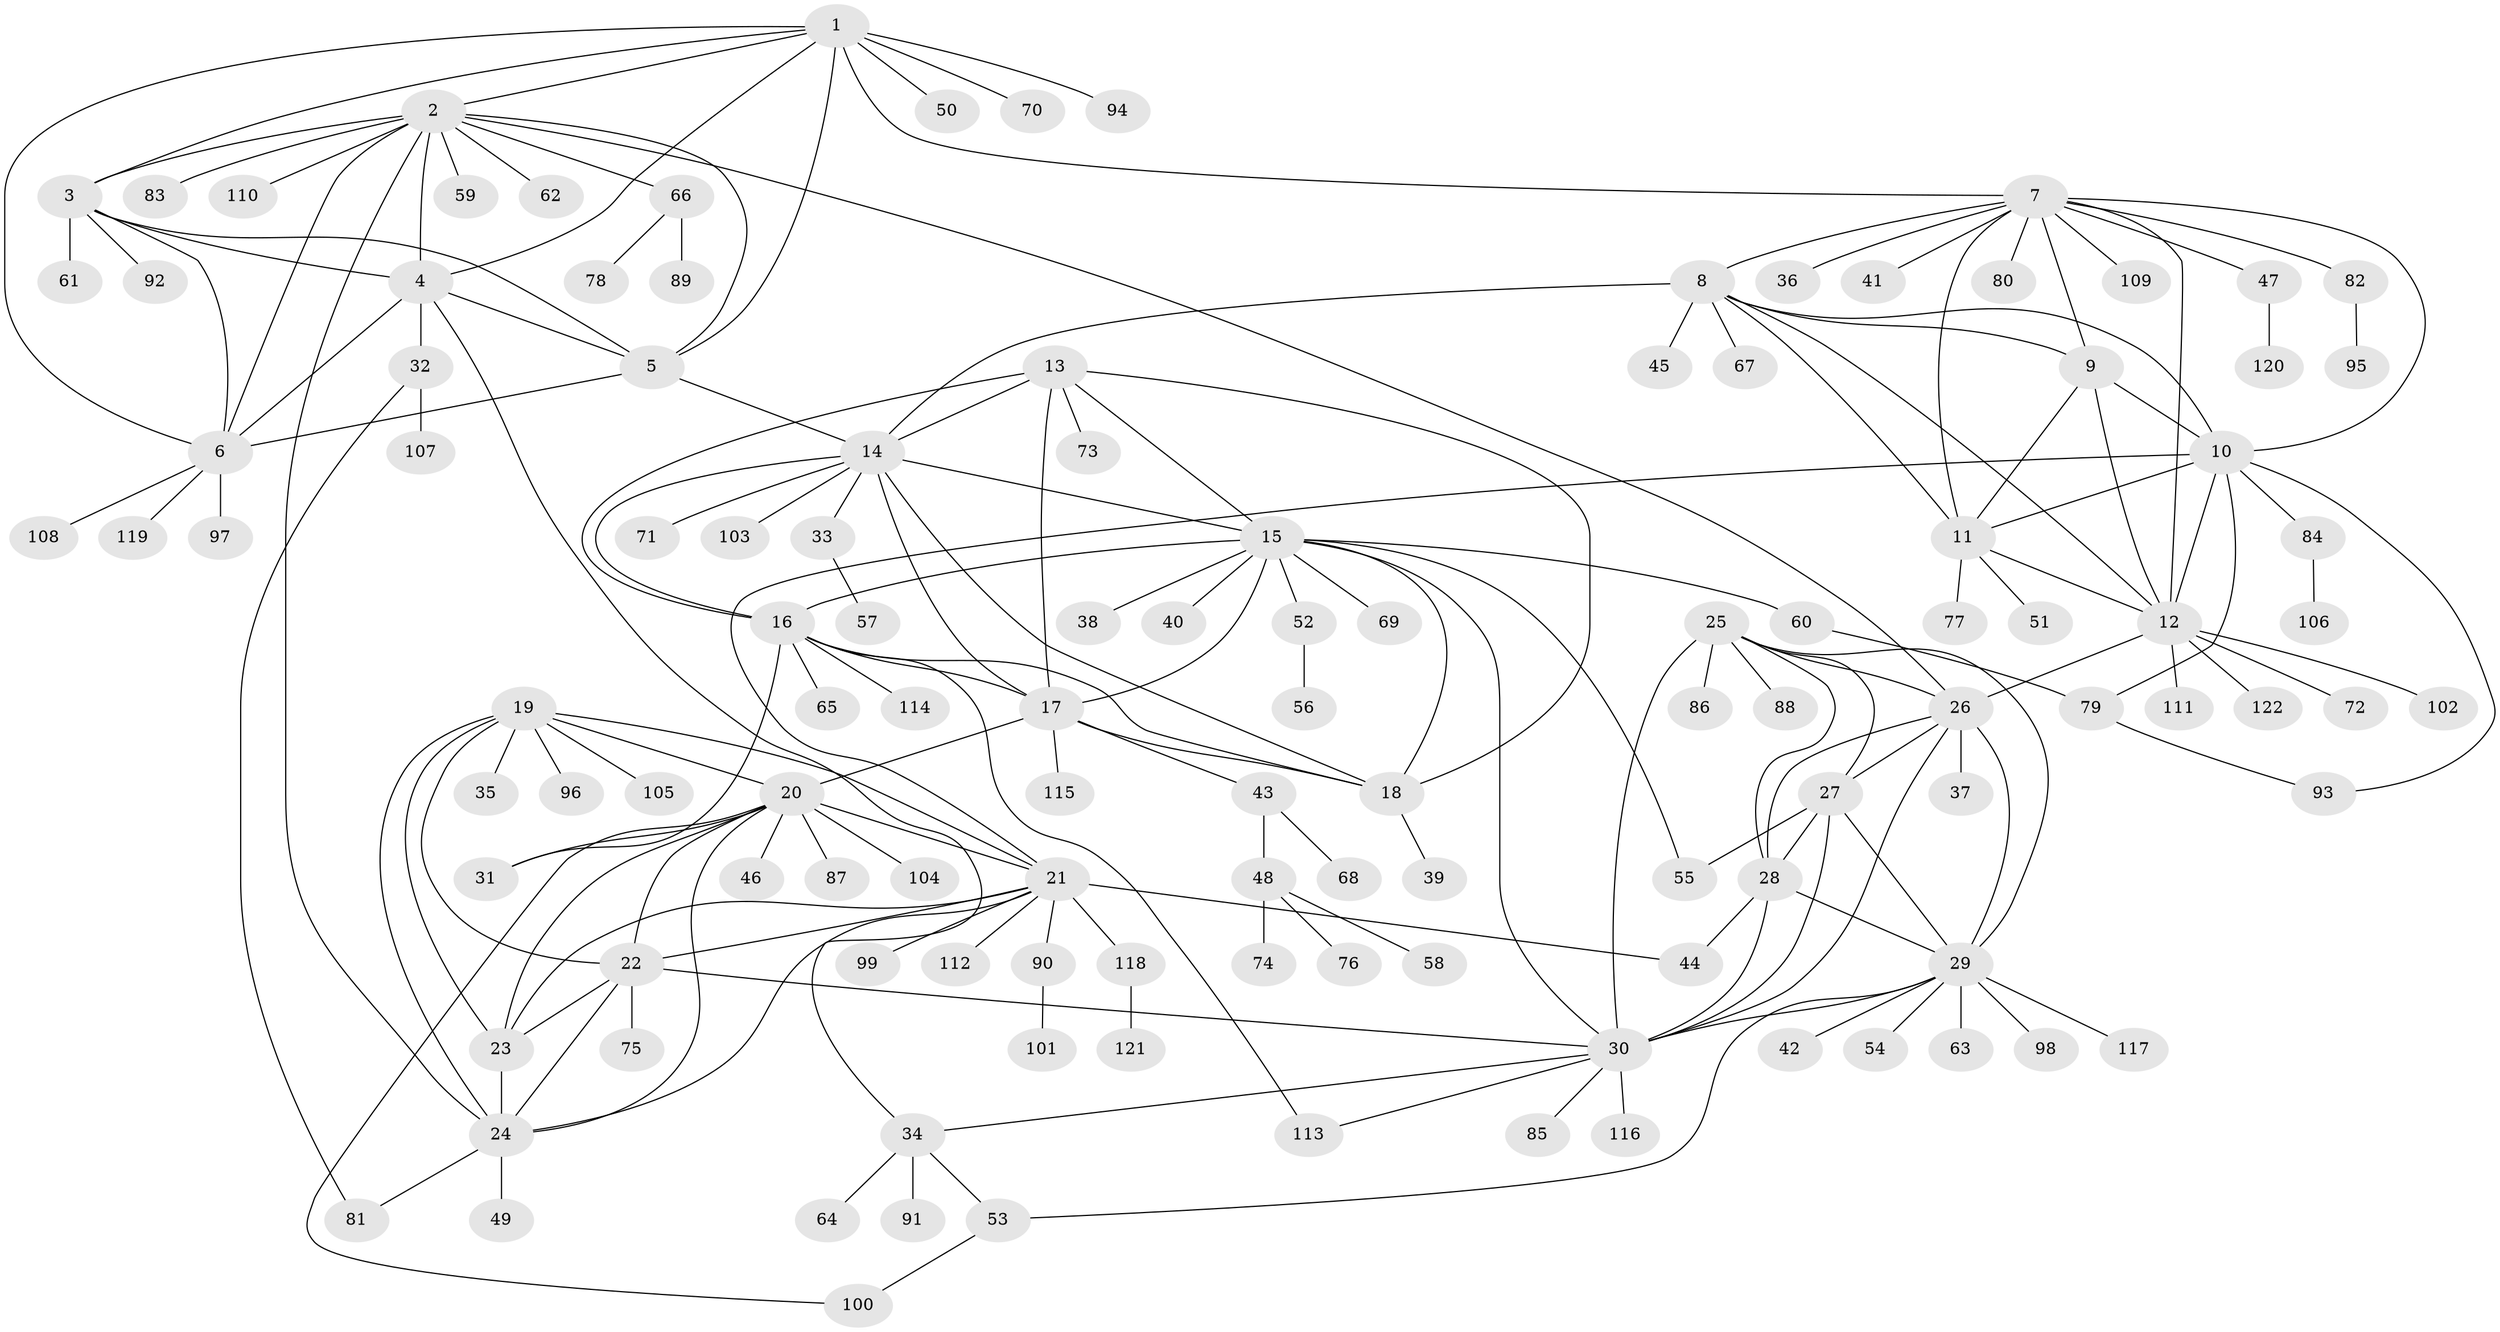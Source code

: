 // coarse degree distribution, {7: 0.03125, 10: 0.041666666666666664, 5: 0.041666666666666664, 9: 0.020833333333333332, 11: 0.020833333333333332, 6: 0.052083333333333336, 4: 0.03125, 15: 0.010416666666666666, 12: 0.010416666666666666, 13: 0.010416666666666666, 3: 0.03125, 2: 0.09375, 1: 0.6041666666666666}
// Generated by graph-tools (version 1.1) at 2025/52/02/27/25 19:52:22]
// undirected, 122 vertices, 187 edges
graph export_dot {
graph [start="1"]
  node [color=gray90,style=filled];
  1;
  2;
  3;
  4;
  5;
  6;
  7;
  8;
  9;
  10;
  11;
  12;
  13;
  14;
  15;
  16;
  17;
  18;
  19;
  20;
  21;
  22;
  23;
  24;
  25;
  26;
  27;
  28;
  29;
  30;
  31;
  32;
  33;
  34;
  35;
  36;
  37;
  38;
  39;
  40;
  41;
  42;
  43;
  44;
  45;
  46;
  47;
  48;
  49;
  50;
  51;
  52;
  53;
  54;
  55;
  56;
  57;
  58;
  59;
  60;
  61;
  62;
  63;
  64;
  65;
  66;
  67;
  68;
  69;
  70;
  71;
  72;
  73;
  74;
  75;
  76;
  77;
  78;
  79;
  80;
  81;
  82;
  83;
  84;
  85;
  86;
  87;
  88;
  89;
  90;
  91;
  92;
  93;
  94;
  95;
  96;
  97;
  98;
  99;
  100;
  101;
  102;
  103;
  104;
  105;
  106;
  107;
  108;
  109;
  110;
  111;
  112;
  113;
  114;
  115;
  116;
  117;
  118;
  119;
  120;
  121;
  122;
  1 -- 2;
  1 -- 3;
  1 -- 4;
  1 -- 5;
  1 -- 6;
  1 -- 7;
  1 -- 50;
  1 -- 70;
  1 -- 94;
  2 -- 3;
  2 -- 4;
  2 -- 5;
  2 -- 6;
  2 -- 24;
  2 -- 26;
  2 -- 59;
  2 -- 62;
  2 -- 66;
  2 -- 83;
  2 -- 110;
  3 -- 4;
  3 -- 5;
  3 -- 6;
  3 -- 61;
  3 -- 92;
  4 -- 5;
  4 -- 6;
  4 -- 32;
  4 -- 34;
  5 -- 6;
  5 -- 14;
  6 -- 97;
  6 -- 108;
  6 -- 119;
  7 -- 8;
  7 -- 9;
  7 -- 10;
  7 -- 11;
  7 -- 12;
  7 -- 36;
  7 -- 41;
  7 -- 47;
  7 -- 80;
  7 -- 82;
  7 -- 109;
  8 -- 9;
  8 -- 10;
  8 -- 11;
  8 -- 12;
  8 -- 14;
  8 -- 45;
  8 -- 67;
  9 -- 10;
  9 -- 11;
  9 -- 12;
  10 -- 11;
  10 -- 12;
  10 -- 21;
  10 -- 79;
  10 -- 84;
  10 -- 93;
  11 -- 12;
  11 -- 51;
  11 -- 77;
  12 -- 26;
  12 -- 72;
  12 -- 102;
  12 -- 111;
  12 -- 122;
  13 -- 14;
  13 -- 15;
  13 -- 16;
  13 -- 17;
  13 -- 18;
  13 -- 73;
  14 -- 15;
  14 -- 16;
  14 -- 17;
  14 -- 18;
  14 -- 33;
  14 -- 71;
  14 -- 103;
  15 -- 16;
  15 -- 17;
  15 -- 18;
  15 -- 30;
  15 -- 38;
  15 -- 40;
  15 -- 52;
  15 -- 55;
  15 -- 60;
  15 -- 69;
  16 -- 17;
  16 -- 18;
  16 -- 31;
  16 -- 65;
  16 -- 113;
  16 -- 114;
  17 -- 18;
  17 -- 20;
  17 -- 43;
  17 -- 115;
  18 -- 39;
  19 -- 20;
  19 -- 21;
  19 -- 22;
  19 -- 23;
  19 -- 24;
  19 -- 35;
  19 -- 96;
  19 -- 105;
  20 -- 21;
  20 -- 22;
  20 -- 23;
  20 -- 24;
  20 -- 31;
  20 -- 46;
  20 -- 87;
  20 -- 100;
  20 -- 104;
  21 -- 22;
  21 -- 23;
  21 -- 24;
  21 -- 44;
  21 -- 90;
  21 -- 99;
  21 -- 112;
  21 -- 118;
  22 -- 23;
  22 -- 24;
  22 -- 30;
  22 -- 75;
  23 -- 24;
  24 -- 49;
  24 -- 81;
  25 -- 26;
  25 -- 27;
  25 -- 28;
  25 -- 29;
  25 -- 30;
  25 -- 86;
  25 -- 88;
  26 -- 27;
  26 -- 28;
  26 -- 29;
  26 -- 30;
  26 -- 37;
  27 -- 28;
  27 -- 29;
  27 -- 30;
  27 -- 55;
  28 -- 29;
  28 -- 30;
  28 -- 44;
  29 -- 30;
  29 -- 42;
  29 -- 53;
  29 -- 54;
  29 -- 63;
  29 -- 98;
  29 -- 117;
  30 -- 34;
  30 -- 85;
  30 -- 113;
  30 -- 116;
  32 -- 81;
  32 -- 107;
  33 -- 57;
  34 -- 53;
  34 -- 64;
  34 -- 91;
  43 -- 48;
  43 -- 68;
  47 -- 120;
  48 -- 58;
  48 -- 74;
  48 -- 76;
  52 -- 56;
  53 -- 100;
  60 -- 79;
  66 -- 78;
  66 -- 89;
  79 -- 93;
  82 -- 95;
  84 -- 106;
  90 -- 101;
  118 -- 121;
}
